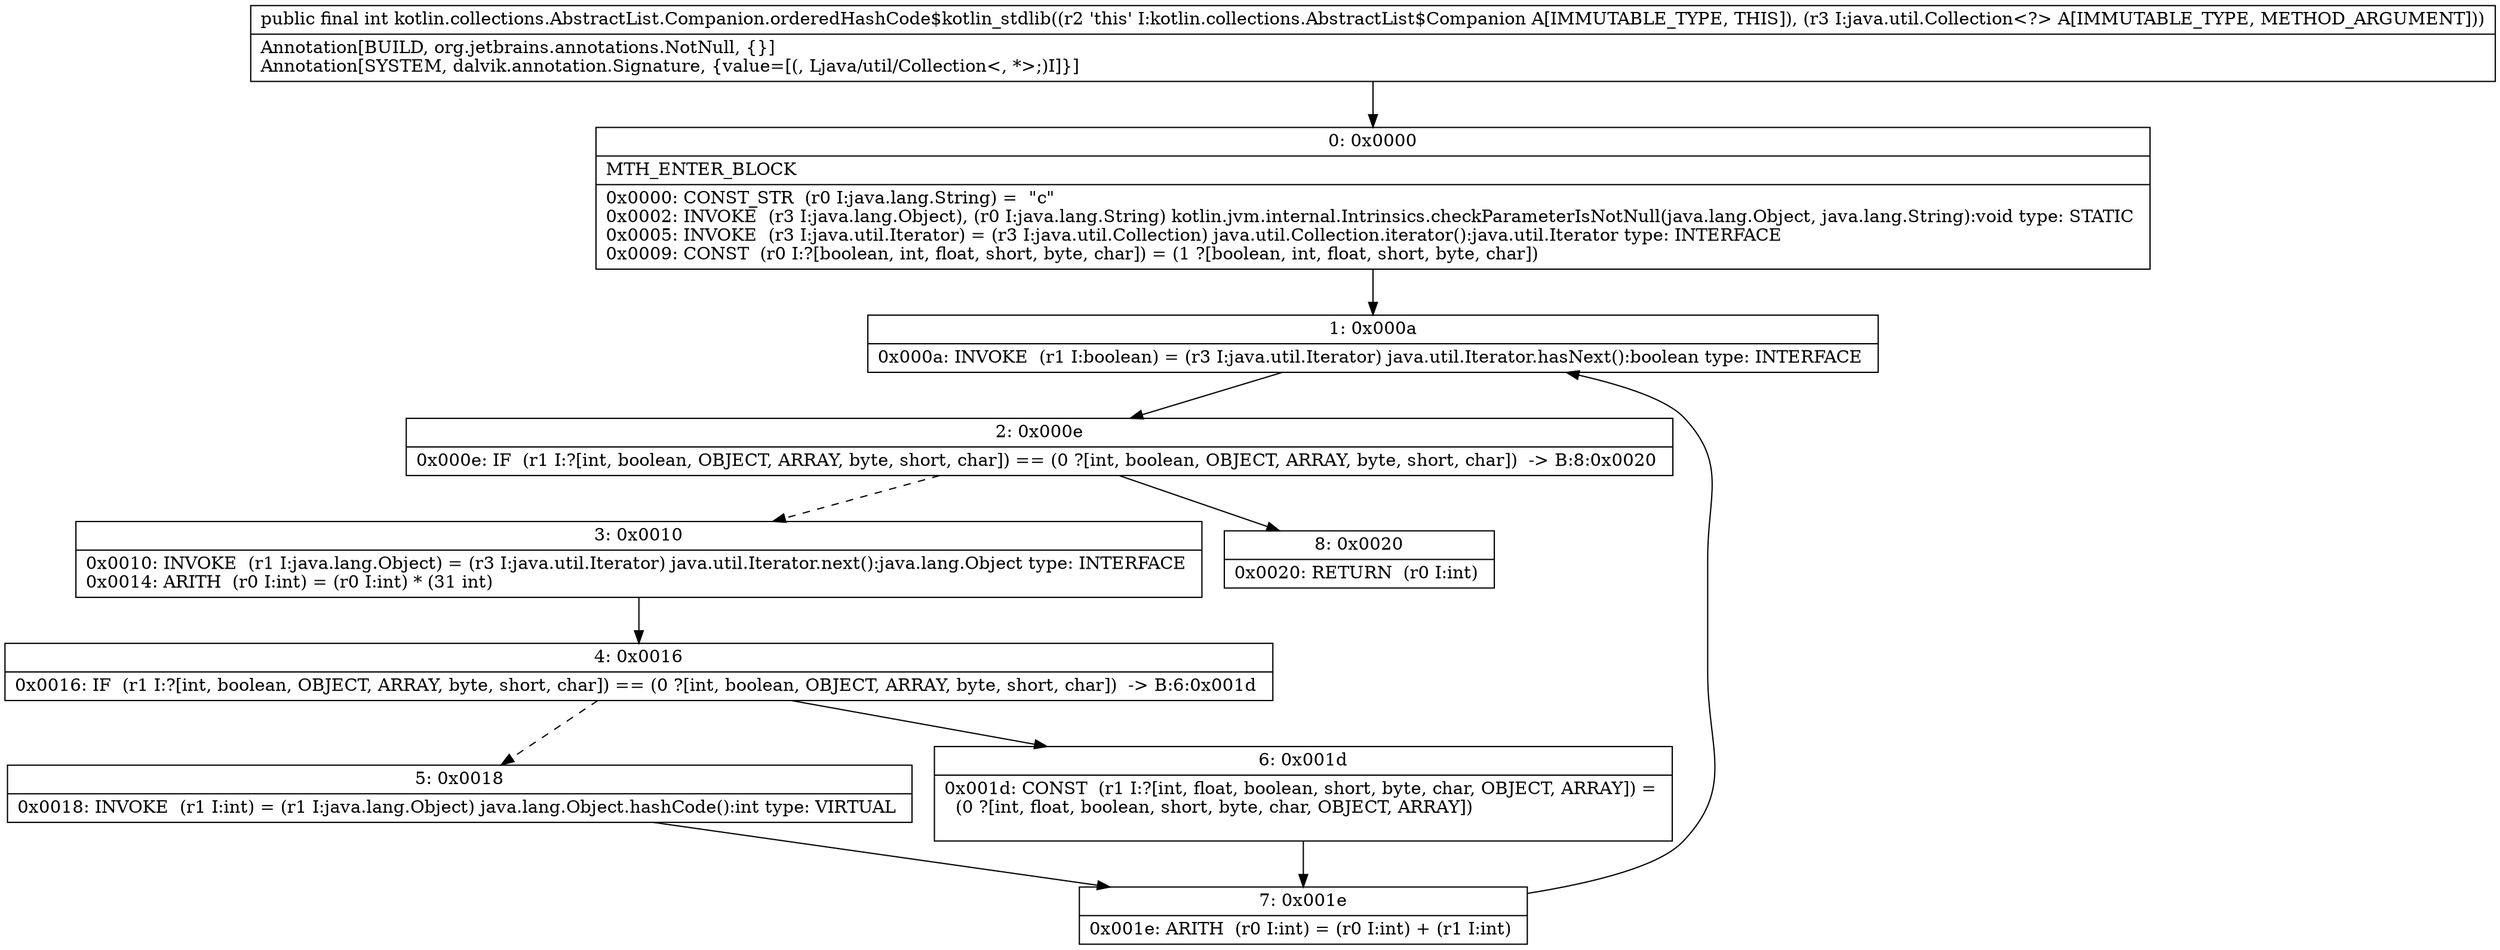 digraph "CFG forkotlin.collections.AbstractList.Companion.orderedHashCode$kotlin_stdlib(Ljava\/util\/Collection;)I" {
Node_0 [shape=record,label="{0\:\ 0x0000|MTH_ENTER_BLOCK\l|0x0000: CONST_STR  (r0 I:java.lang.String) =  \"c\" \l0x0002: INVOKE  (r3 I:java.lang.Object), (r0 I:java.lang.String) kotlin.jvm.internal.Intrinsics.checkParameterIsNotNull(java.lang.Object, java.lang.String):void type: STATIC \l0x0005: INVOKE  (r3 I:java.util.Iterator) = (r3 I:java.util.Collection) java.util.Collection.iterator():java.util.Iterator type: INTERFACE \l0x0009: CONST  (r0 I:?[boolean, int, float, short, byte, char]) = (1 ?[boolean, int, float, short, byte, char]) \l}"];
Node_1 [shape=record,label="{1\:\ 0x000a|0x000a: INVOKE  (r1 I:boolean) = (r3 I:java.util.Iterator) java.util.Iterator.hasNext():boolean type: INTERFACE \l}"];
Node_2 [shape=record,label="{2\:\ 0x000e|0x000e: IF  (r1 I:?[int, boolean, OBJECT, ARRAY, byte, short, char]) == (0 ?[int, boolean, OBJECT, ARRAY, byte, short, char])  \-\> B:8:0x0020 \l}"];
Node_3 [shape=record,label="{3\:\ 0x0010|0x0010: INVOKE  (r1 I:java.lang.Object) = (r3 I:java.util.Iterator) java.util.Iterator.next():java.lang.Object type: INTERFACE \l0x0014: ARITH  (r0 I:int) = (r0 I:int) * (31 int) \l}"];
Node_4 [shape=record,label="{4\:\ 0x0016|0x0016: IF  (r1 I:?[int, boolean, OBJECT, ARRAY, byte, short, char]) == (0 ?[int, boolean, OBJECT, ARRAY, byte, short, char])  \-\> B:6:0x001d \l}"];
Node_5 [shape=record,label="{5\:\ 0x0018|0x0018: INVOKE  (r1 I:int) = (r1 I:java.lang.Object) java.lang.Object.hashCode():int type: VIRTUAL \l}"];
Node_6 [shape=record,label="{6\:\ 0x001d|0x001d: CONST  (r1 I:?[int, float, boolean, short, byte, char, OBJECT, ARRAY]) = \l  (0 ?[int, float, boolean, short, byte, char, OBJECT, ARRAY])\l \l}"];
Node_7 [shape=record,label="{7\:\ 0x001e|0x001e: ARITH  (r0 I:int) = (r0 I:int) + (r1 I:int) \l}"];
Node_8 [shape=record,label="{8\:\ 0x0020|0x0020: RETURN  (r0 I:int) \l}"];
MethodNode[shape=record,label="{public final int kotlin.collections.AbstractList.Companion.orderedHashCode$kotlin_stdlib((r2 'this' I:kotlin.collections.AbstractList$Companion A[IMMUTABLE_TYPE, THIS]), (r3 I:java.util.Collection\<?\> A[IMMUTABLE_TYPE, METHOD_ARGUMENT]))  | Annotation[BUILD, org.jetbrains.annotations.NotNull, \{\}]\lAnnotation[SYSTEM, dalvik.annotation.Signature, \{value=[(, Ljava\/util\/Collection\<, *\>;)I]\}]\l}"];
MethodNode -> Node_0;
Node_0 -> Node_1;
Node_1 -> Node_2;
Node_2 -> Node_3[style=dashed];
Node_2 -> Node_8;
Node_3 -> Node_4;
Node_4 -> Node_5[style=dashed];
Node_4 -> Node_6;
Node_5 -> Node_7;
Node_6 -> Node_7;
Node_7 -> Node_1;
}

